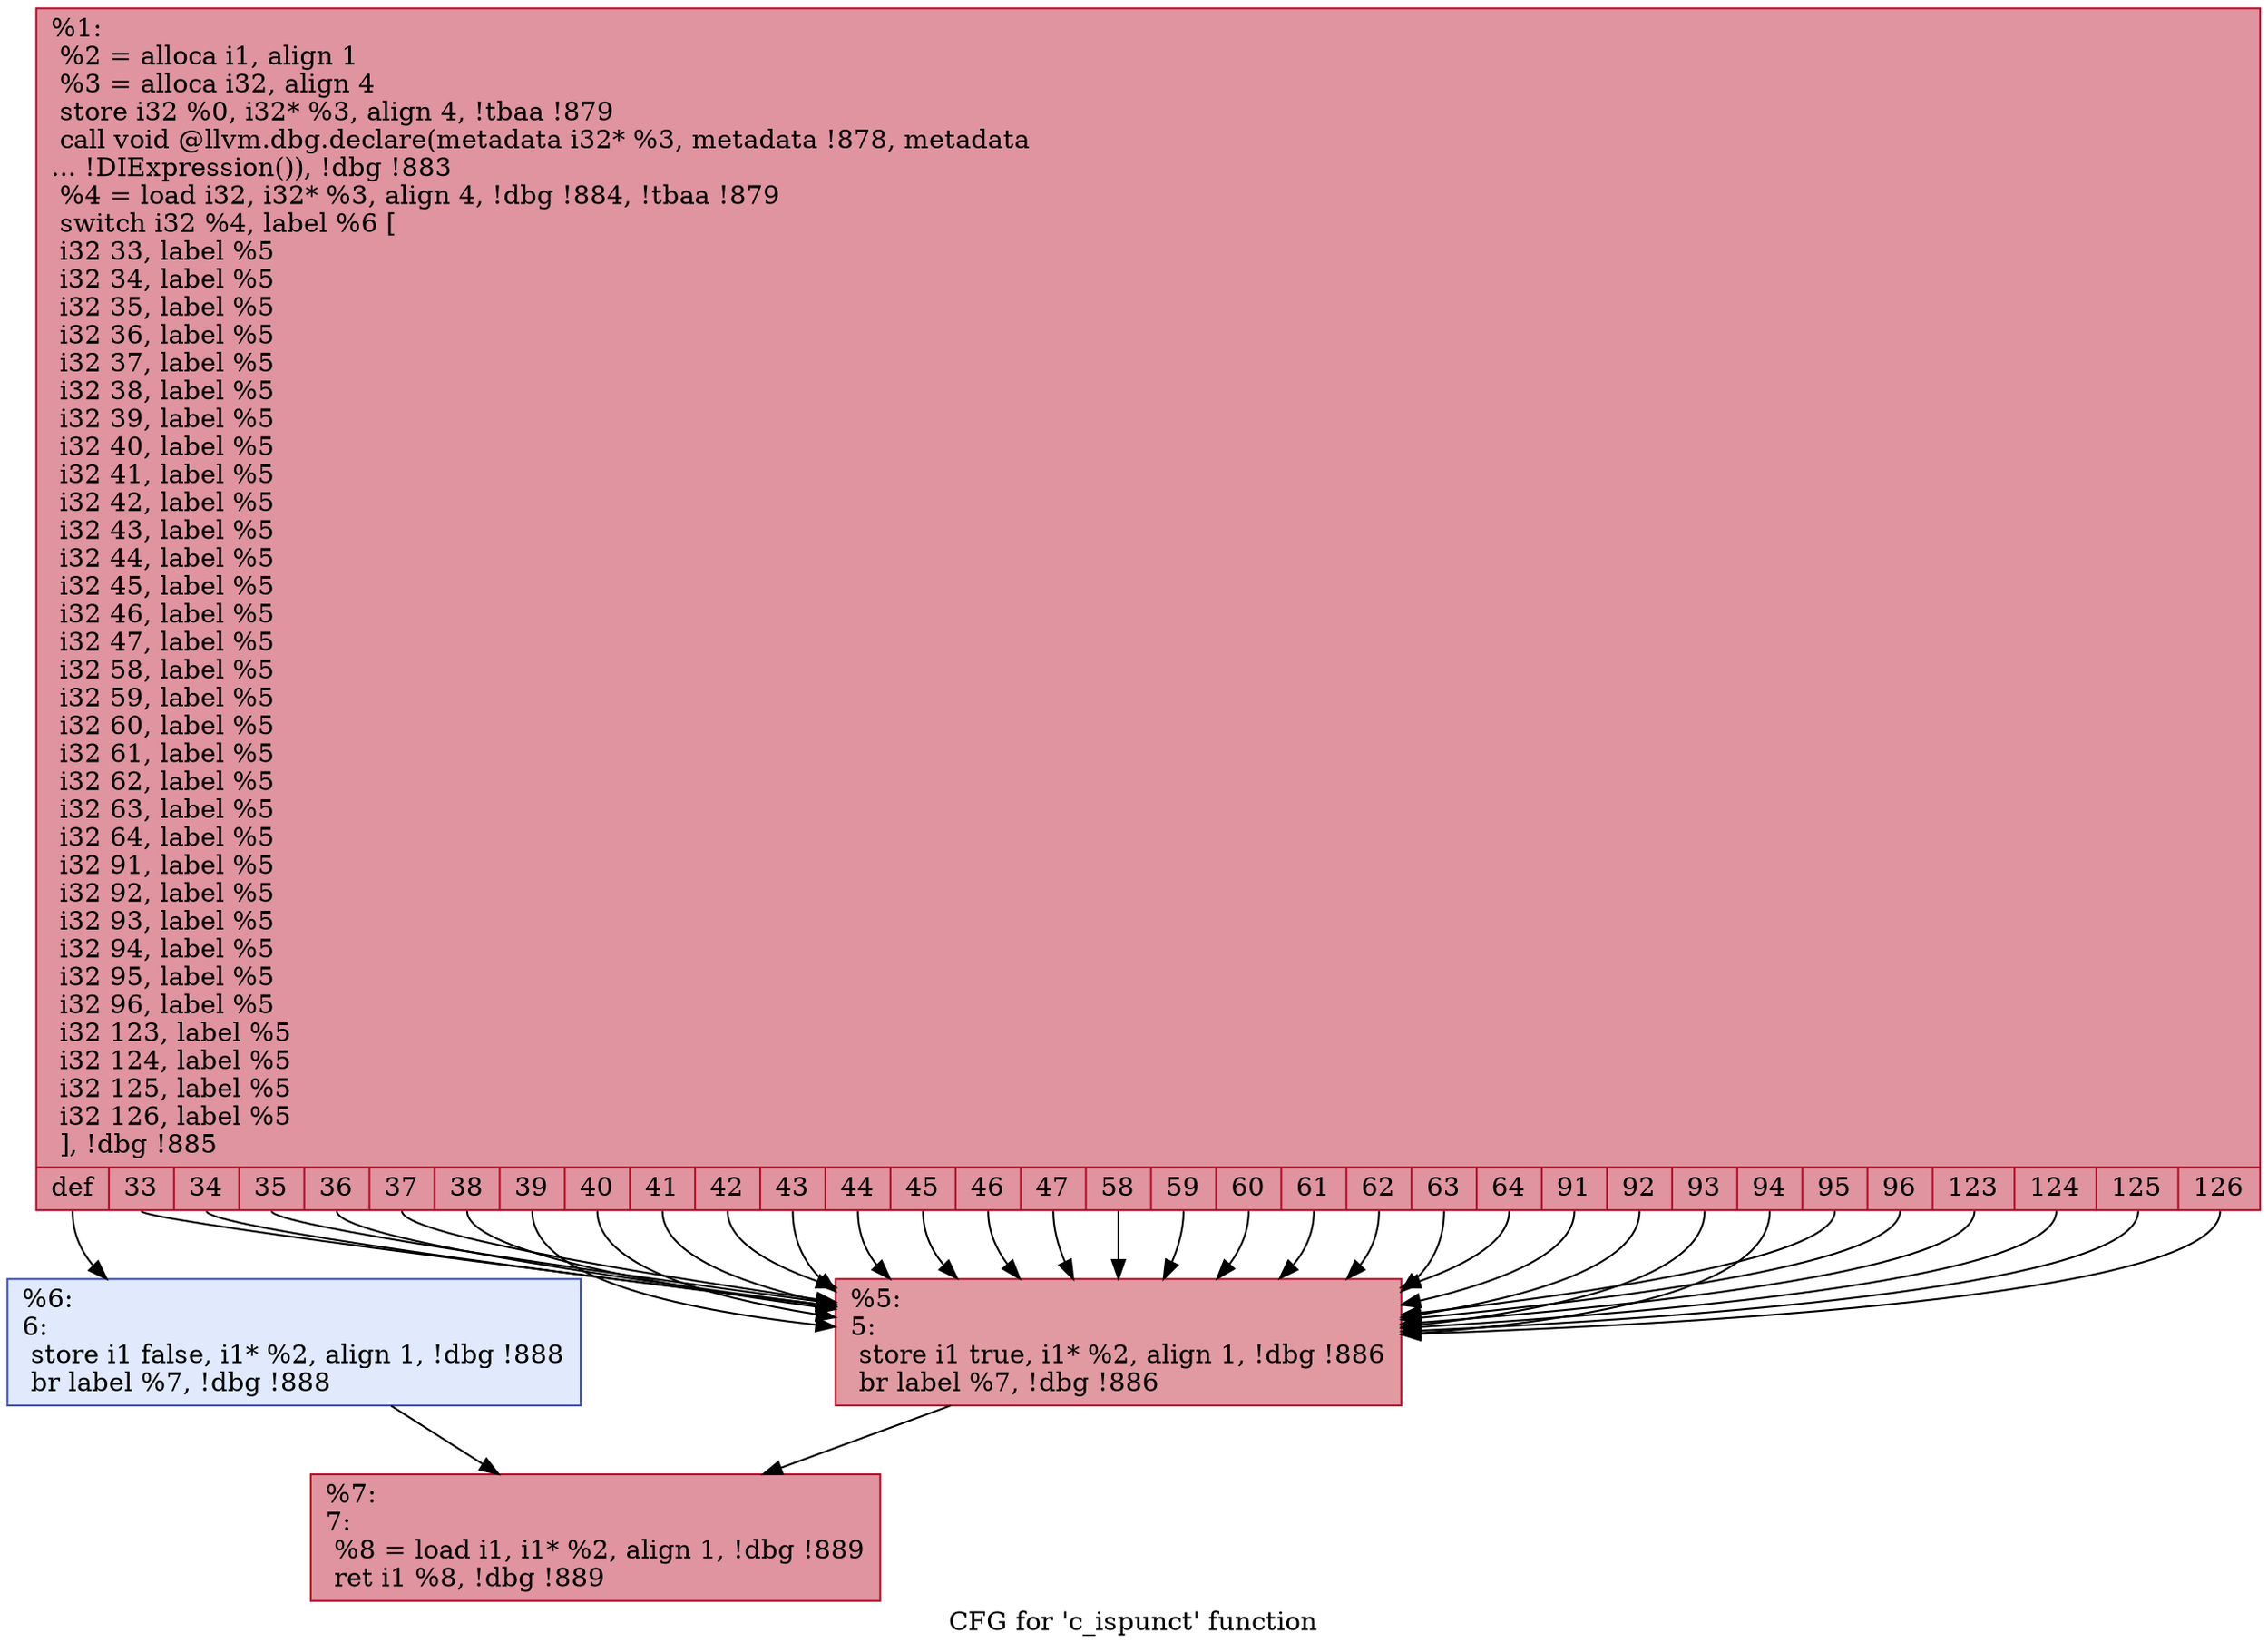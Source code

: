 digraph "CFG for 'c_ispunct' function" {
	label="CFG for 'c_ispunct' function";

	Node0x15034c0 [shape=record,color="#b70d28ff", style=filled, fillcolor="#b70d2870",label="{%1:\l  %2 = alloca i1, align 1\l  %3 = alloca i32, align 4\l  store i32 %0, i32* %3, align 4, !tbaa !879\l  call void @llvm.dbg.declare(metadata i32* %3, metadata !878, metadata\l... !DIExpression()), !dbg !883\l  %4 = load i32, i32* %3, align 4, !dbg !884, !tbaa !879\l  switch i32 %4, label %6 [\l    i32 33, label %5\l    i32 34, label %5\l    i32 35, label %5\l    i32 36, label %5\l    i32 37, label %5\l    i32 38, label %5\l    i32 39, label %5\l    i32 40, label %5\l    i32 41, label %5\l    i32 42, label %5\l    i32 43, label %5\l    i32 44, label %5\l    i32 45, label %5\l    i32 46, label %5\l    i32 47, label %5\l    i32 58, label %5\l    i32 59, label %5\l    i32 60, label %5\l    i32 61, label %5\l    i32 62, label %5\l    i32 63, label %5\l    i32 64, label %5\l    i32 91, label %5\l    i32 92, label %5\l    i32 93, label %5\l    i32 94, label %5\l    i32 95, label %5\l    i32 96, label %5\l    i32 123, label %5\l    i32 124, label %5\l    i32 125, label %5\l    i32 126, label %5\l  ], !dbg !885\l|{<s0>def|<s1>33|<s2>34|<s3>35|<s4>36|<s5>37|<s6>38|<s7>39|<s8>40|<s9>41|<s10>42|<s11>43|<s12>44|<s13>45|<s14>46|<s15>47|<s16>58|<s17>59|<s18>60|<s19>61|<s20>62|<s21>63|<s22>64|<s23>91|<s24>92|<s25>93|<s26>94|<s27>95|<s28>96|<s29>123|<s30>124|<s31>125|<s32>126}}"];
	Node0x15034c0:s0 -> Node0x1501350;
	Node0x15034c0:s1 -> Node0x1501300;
	Node0x15034c0:s2 -> Node0x1501300;
	Node0x15034c0:s3 -> Node0x1501300;
	Node0x15034c0:s4 -> Node0x1501300;
	Node0x15034c0:s5 -> Node0x1501300;
	Node0x15034c0:s6 -> Node0x1501300;
	Node0x15034c0:s7 -> Node0x1501300;
	Node0x15034c0:s8 -> Node0x1501300;
	Node0x15034c0:s9 -> Node0x1501300;
	Node0x15034c0:s10 -> Node0x1501300;
	Node0x15034c0:s11 -> Node0x1501300;
	Node0x15034c0:s12 -> Node0x1501300;
	Node0x15034c0:s13 -> Node0x1501300;
	Node0x15034c0:s14 -> Node0x1501300;
	Node0x15034c0:s15 -> Node0x1501300;
	Node0x15034c0:s16 -> Node0x1501300;
	Node0x15034c0:s17 -> Node0x1501300;
	Node0x15034c0:s18 -> Node0x1501300;
	Node0x15034c0:s19 -> Node0x1501300;
	Node0x15034c0:s20 -> Node0x1501300;
	Node0x15034c0:s21 -> Node0x1501300;
	Node0x15034c0:s22 -> Node0x1501300;
	Node0x15034c0:s23 -> Node0x1501300;
	Node0x15034c0:s24 -> Node0x1501300;
	Node0x15034c0:s25 -> Node0x1501300;
	Node0x15034c0:s26 -> Node0x1501300;
	Node0x15034c0:s27 -> Node0x1501300;
	Node0x15034c0:s28 -> Node0x1501300;
	Node0x15034c0:s29 -> Node0x1501300;
	Node0x15034c0:s30 -> Node0x1501300;
	Node0x15034c0:s31 -> Node0x1501300;
	Node0x15034c0:s32 -> Node0x1501300;
	Node0x1501300 [shape=record,color="#b70d28ff", style=filled, fillcolor="#bb1b2c70",label="{%5:\l5:                                                \l  store i1 true, i1* %2, align 1, !dbg !886\l  br label %7, !dbg !886\l}"];
	Node0x1501300 -> Node0x15013a0;
	Node0x1501350 [shape=record,color="#3d50c3ff", style=filled, fillcolor="#b9d0f970",label="{%6:\l6:                                                \l  store i1 false, i1* %2, align 1, !dbg !888\l  br label %7, !dbg !888\l}"];
	Node0x1501350 -> Node0x15013a0;
	Node0x15013a0 [shape=record,color="#b70d28ff", style=filled, fillcolor="#b70d2870",label="{%7:\l7:                                                \l  %8 = load i1, i1* %2, align 1, !dbg !889\l  ret i1 %8, !dbg !889\l}"];
}
